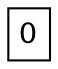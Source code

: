 digraph {
0 [shape=plain label=<<table border="1"><tr><td align="text" border="0" colspan="1">0</td></tr></table>>]
}
